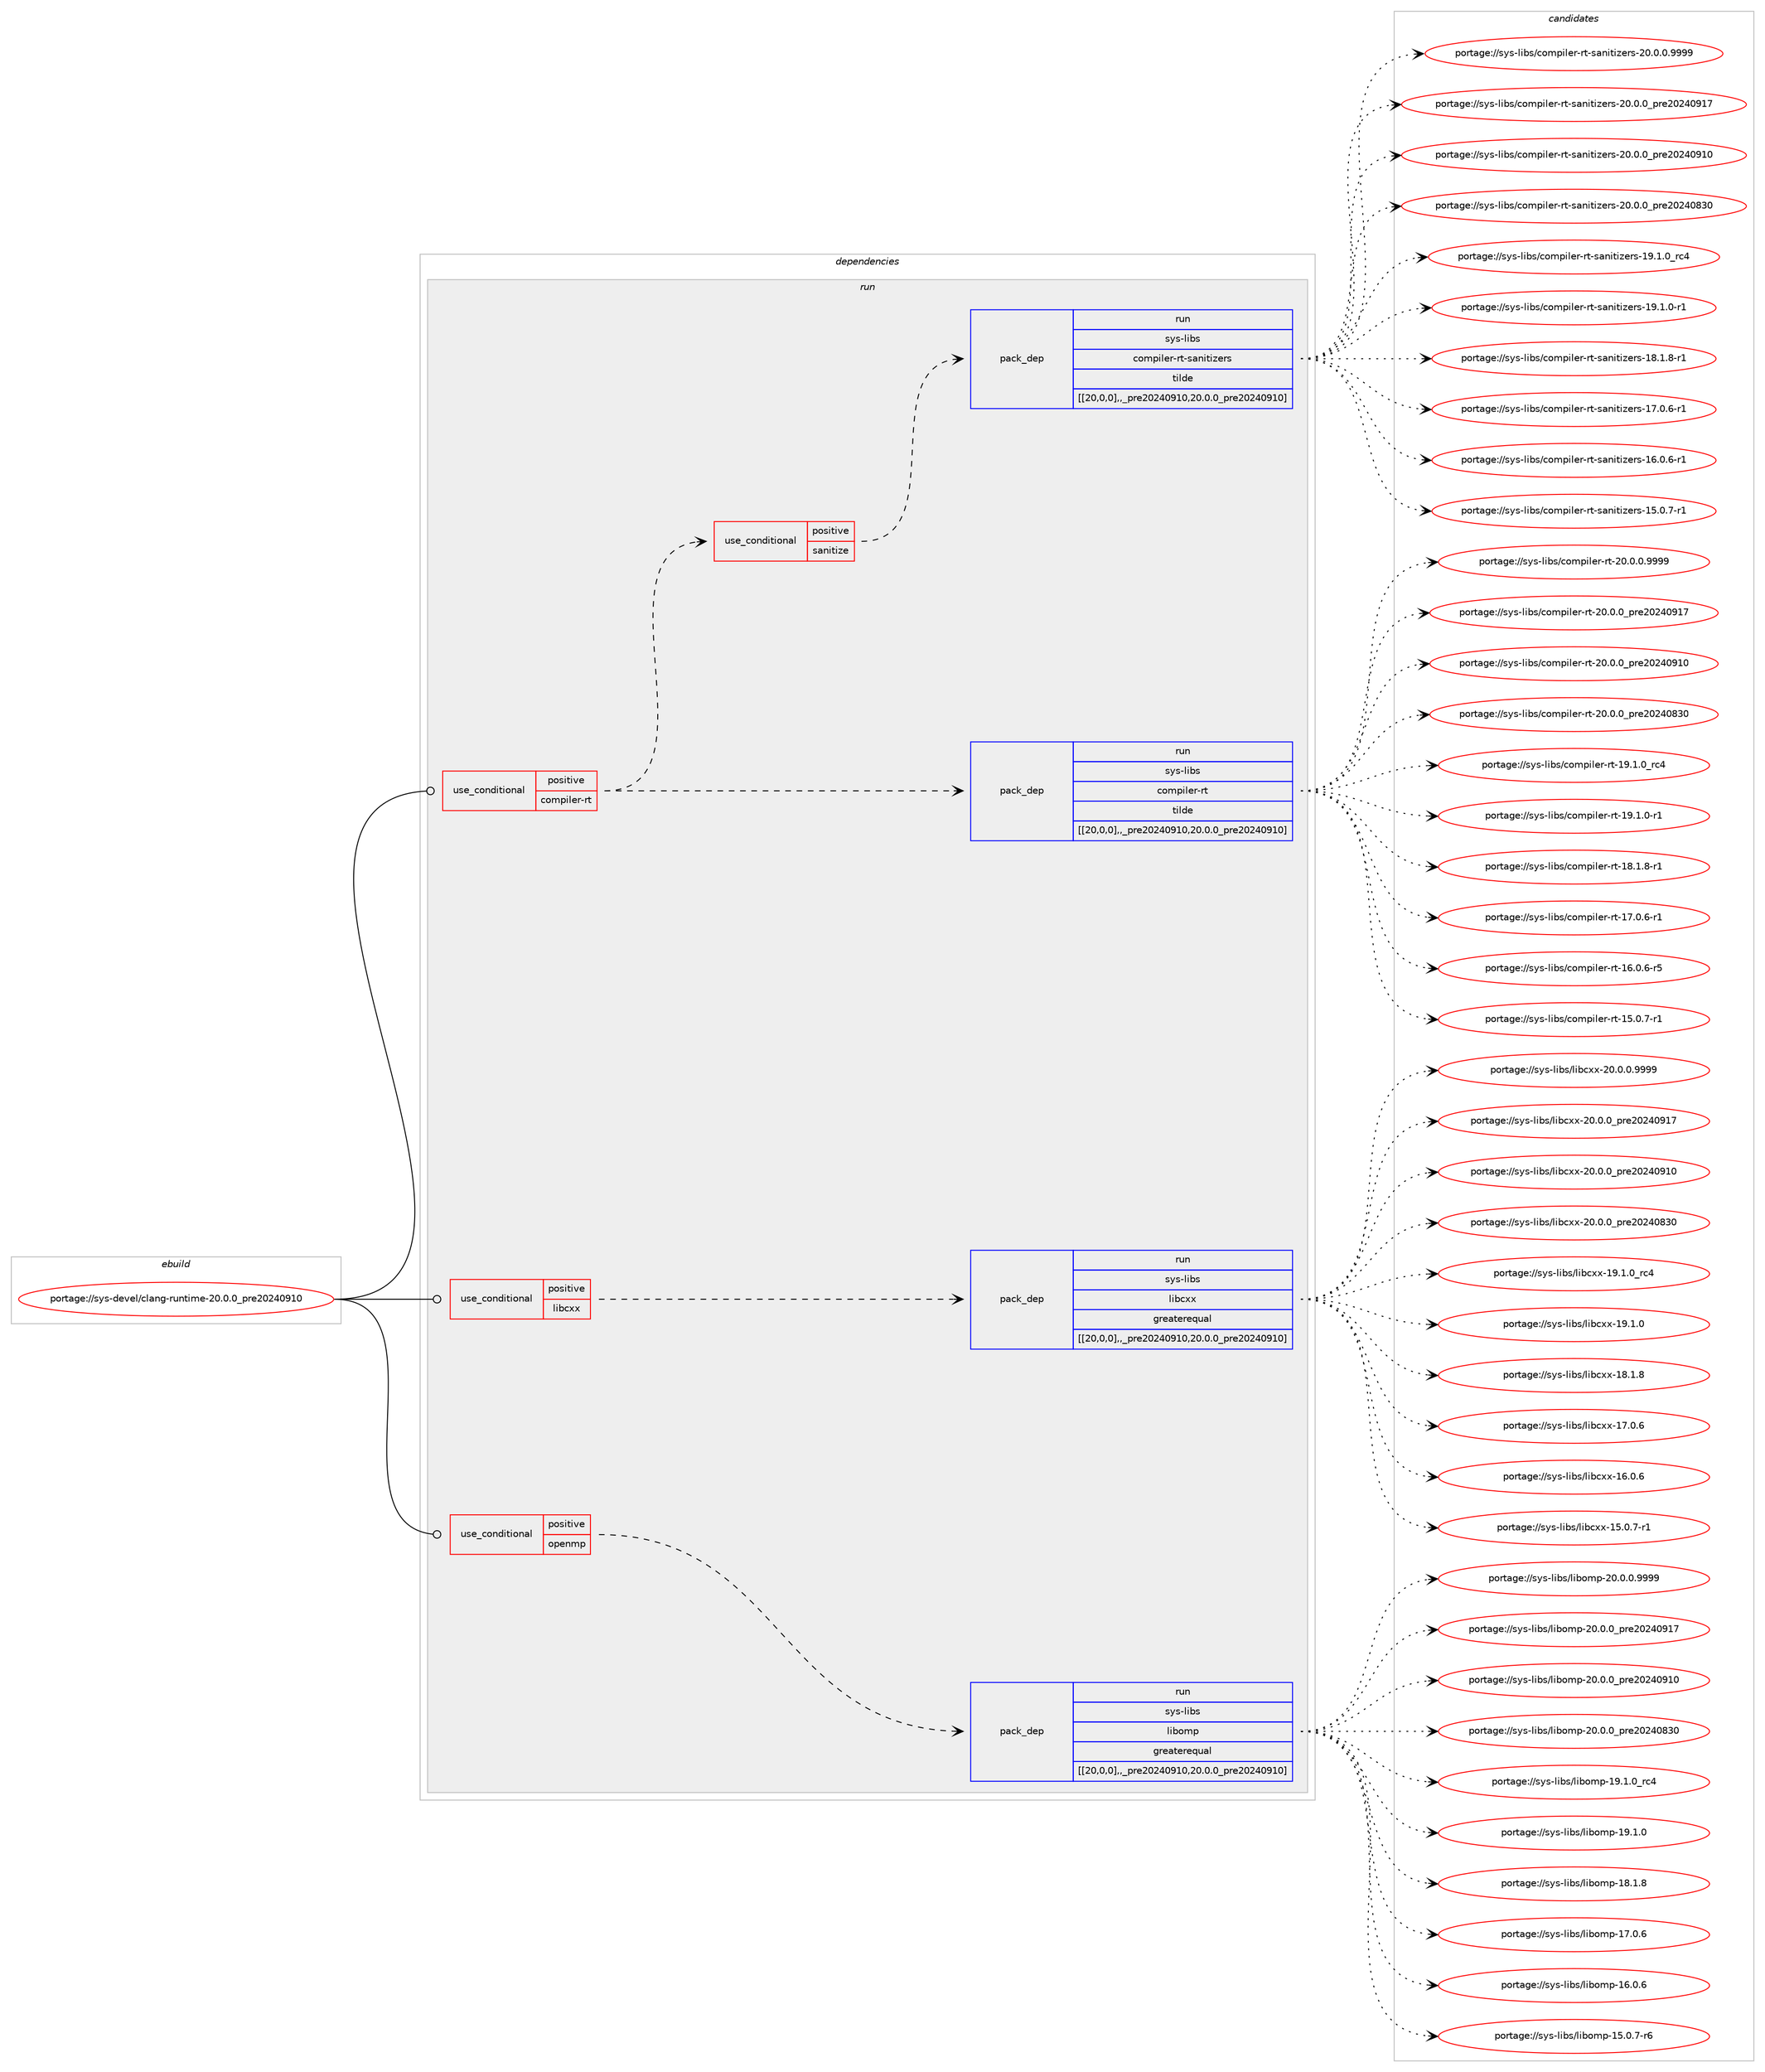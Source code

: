 digraph prolog {

# *************
# Graph options
# *************

newrank=true;
concentrate=true;
compound=true;
graph [rankdir=LR,fontname=Helvetica,fontsize=10,ranksep=1.5];#, ranksep=2.5, nodesep=0.2];
edge  [arrowhead=vee];
node  [fontname=Helvetica,fontsize=10];

# **********
# The ebuild
# **********

subgraph cluster_leftcol {
color=gray;
label=<<i>ebuild</i>>;
id [label="portage://sys-devel/clang-runtime-20.0.0_pre20240910", color=red, width=4, href="../sys-devel/clang-runtime-20.0.0_pre20240910.svg"];
}

# ****************
# The dependencies
# ****************

subgraph cluster_midcol {
color=gray;
label=<<i>dependencies</i>>;
subgraph cluster_compile {
fillcolor="#eeeeee";
style=filled;
label=<<i>compile</i>>;
}
subgraph cluster_compileandrun {
fillcolor="#eeeeee";
style=filled;
label=<<i>compile and run</i>>;
}
subgraph cluster_run {
fillcolor="#eeeeee";
style=filled;
label=<<i>run</i>>;
subgraph cond119914 {
dependency445719 [label=<<TABLE BORDER="0" CELLBORDER="1" CELLSPACING="0" CELLPADDING="4"><TR><TD ROWSPAN="3" CELLPADDING="10">use_conditional</TD></TR><TR><TD>positive</TD></TR><TR><TD>compiler-rt</TD></TR></TABLE>>, shape=none, color=red];
subgraph pack322840 {
dependency445720 [label=<<TABLE BORDER="0" CELLBORDER="1" CELLSPACING="0" CELLPADDING="4" WIDTH="220"><TR><TD ROWSPAN="6" CELLPADDING="30">pack_dep</TD></TR><TR><TD WIDTH="110">run</TD></TR><TR><TD>sys-libs</TD></TR><TR><TD>compiler-rt</TD></TR><TR><TD>tilde</TD></TR><TR><TD>[[20,0,0],,_pre20240910,20.0.0_pre20240910]</TD></TR></TABLE>>, shape=none, color=blue];
}
dependency445719:e -> dependency445720:w [weight=20,style="dashed",arrowhead="vee"];
subgraph cond119915 {
dependency445721 [label=<<TABLE BORDER="0" CELLBORDER="1" CELLSPACING="0" CELLPADDING="4"><TR><TD ROWSPAN="3" CELLPADDING="10">use_conditional</TD></TR><TR><TD>positive</TD></TR><TR><TD>sanitize</TD></TR></TABLE>>, shape=none, color=red];
subgraph pack322841 {
dependency445722 [label=<<TABLE BORDER="0" CELLBORDER="1" CELLSPACING="0" CELLPADDING="4" WIDTH="220"><TR><TD ROWSPAN="6" CELLPADDING="30">pack_dep</TD></TR><TR><TD WIDTH="110">run</TD></TR><TR><TD>sys-libs</TD></TR><TR><TD>compiler-rt-sanitizers</TD></TR><TR><TD>tilde</TD></TR><TR><TD>[[20,0,0],,_pre20240910,20.0.0_pre20240910]</TD></TR></TABLE>>, shape=none, color=blue];
}
dependency445721:e -> dependency445722:w [weight=20,style="dashed",arrowhead="vee"];
}
dependency445719:e -> dependency445721:w [weight=20,style="dashed",arrowhead="vee"];
}
id:e -> dependency445719:w [weight=20,style="solid",arrowhead="odot"];
subgraph cond119916 {
dependency445723 [label=<<TABLE BORDER="0" CELLBORDER="1" CELLSPACING="0" CELLPADDING="4"><TR><TD ROWSPAN="3" CELLPADDING="10">use_conditional</TD></TR><TR><TD>positive</TD></TR><TR><TD>libcxx</TD></TR></TABLE>>, shape=none, color=red];
subgraph pack322842 {
dependency445724 [label=<<TABLE BORDER="0" CELLBORDER="1" CELLSPACING="0" CELLPADDING="4" WIDTH="220"><TR><TD ROWSPAN="6" CELLPADDING="30">pack_dep</TD></TR><TR><TD WIDTH="110">run</TD></TR><TR><TD>sys-libs</TD></TR><TR><TD>libcxx</TD></TR><TR><TD>greaterequal</TD></TR><TR><TD>[[20,0,0],,_pre20240910,20.0.0_pre20240910]</TD></TR></TABLE>>, shape=none, color=blue];
}
dependency445723:e -> dependency445724:w [weight=20,style="dashed",arrowhead="vee"];
}
id:e -> dependency445723:w [weight=20,style="solid",arrowhead="odot"];
subgraph cond119917 {
dependency445725 [label=<<TABLE BORDER="0" CELLBORDER="1" CELLSPACING="0" CELLPADDING="4"><TR><TD ROWSPAN="3" CELLPADDING="10">use_conditional</TD></TR><TR><TD>positive</TD></TR><TR><TD>openmp</TD></TR></TABLE>>, shape=none, color=red];
subgraph pack322843 {
dependency445726 [label=<<TABLE BORDER="0" CELLBORDER="1" CELLSPACING="0" CELLPADDING="4" WIDTH="220"><TR><TD ROWSPAN="6" CELLPADDING="30">pack_dep</TD></TR><TR><TD WIDTH="110">run</TD></TR><TR><TD>sys-libs</TD></TR><TR><TD>libomp</TD></TR><TR><TD>greaterequal</TD></TR><TR><TD>[[20,0,0],,_pre20240910,20.0.0_pre20240910]</TD></TR></TABLE>>, shape=none, color=blue];
}
dependency445725:e -> dependency445726:w [weight=20,style="dashed",arrowhead="vee"];
}
id:e -> dependency445725:w [weight=20,style="solid",arrowhead="odot"];
}
}

# **************
# The candidates
# **************

subgraph cluster_choices {
rank=same;
color=gray;
label=<<i>candidates</i>>;

subgraph choice322840 {
color=black;
nodesep=1;
choice1151211154510810598115479911110911210510810111445114116455048464846484657575757 [label="portage://sys-libs/compiler-rt-20.0.0.9999", color=red, width=4,href="../sys-libs/compiler-rt-20.0.0.9999.svg"];
choice115121115451081059811547991111091121051081011144511411645504846484648951121141015048505248574955 [label="portage://sys-libs/compiler-rt-20.0.0_pre20240917", color=red, width=4,href="../sys-libs/compiler-rt-20.0.0_pre20240917.svg"];
choice115121115451081059811547991111091121051081011144511411645504846484648951121141015048505248574948 [label="portage://sys-libs/compiler-rt-20.0.0_pre20240910", color=red, width=4,href="../sys-libs/compiler-rt-20.0.0_pre20240910.svg"];
choice115121115451081059811547991111091121051081011144511411645504846484648951121141015048505248565148 [label="portage://sys-libs/compiler-rt-20.0.0_pre20240830", color=red, width=4,href="../sys-libs/compiler-rt-20.0.0_pre20240830.svg"];
choice115121115451081059811547991111091121051081011144511411645495746494648951149952 [label="portage://sys-libs/compiler-rt-19.1.0_rc4", color=red, width=4,href="../sys-libs/compiler-rt-19.1.0_rc4.svg"];
choice1151211154510810598115479911110911210510810111445114116454957464946484511449 [label="portage://sys-libs/compiler-rt-19.1.0-r1", color=red, width=4,href="../sys-libs/compiler-rt-19.1.0-r1.svg"];
choice1151211154510810598115479911110911210510810111445114116454956464946564511449 [label="portage://sys-libs/compiler-rt-18.1.8-r1", color=red, width=4,href="../sys-libs/compiler-rt-18.1.8-r1.svg"];
choice1151211154510810598115479911110911210510810111445114116454955464846544511449 [label="portage://sys-libs/compiler-rt-17.0.6-r1", color=red, width=4,href="../sys-libs/compiler-rt-17.0.6-r1.svg"];
choice1151211154510810598115479911110911210510810111445114116454954464846544511453 [label="portage://sys-libs/compiler-rt-16.0.6-r5", color=red, width=4,href="../sys-libs/compiler-rt-16.0.6-r5.svg"];
choice1151211154510810598115479911110911210510810111445114116454953464846554511449 [label="portage://sys-libs/compiler-rt-15.0.7-r1", color=red, width=4,href="../sys-libs/compiler-rt-15.0.7-r1.svg"];
dependency445720:e -> choice1151211154510810598115479911110911210510810111445114116455048464846484657575757:w [style=dotted,weight="100"];
dependency445720:e -> choice115121115451081059811547991111091121051081011144511411645504846484648951121141015048505248574955:w [style=dotted,weight="100"];
dependency445720:e -> choice115121115451081059811547991111091121051081011144511411645504846484648951121141015048505248574948:w [style=dotted,weight="100"];
dependency445720:e -> choice115121115451081059811547991111091121051081011144511411645504846484648951121141015048505248565148:w [style=dotted,weight="100"];
dependency445720:e -> choice115121115451081059811547991111091121051081011144511411645495746494648951149952:w [style=dotted,weight="100"];
dependency445720:e -> choice1151211154510810598115479911110911210510810111445114116454957464946484511449:w [style=dotted,weight="100"];
dependency445720:e -> choice1151211154510810598115479911110911210510810111445114116454956464946564511449:w [style=dotted,weight="100"];
dependency445720:e -> choice1151211154510810598115479911110911210510810111445114116454955464846544511449:w [style=dotted,weight="100"];
dependency445720:e -> choice1151211154510810598115479911110911210510810111445114116454954464846544511453:w [style=dotted,weight="100"];
dependency445720:e -> choice1151211154510810598115479911110911210510810111445114116454953464846554511449:w [style=dotted,weight="100"];
}
subgraph choice322841 {
color=black;
nodesep=1;
choice11512111545108105981154799111109112105108101114451141164511597110105116105122101114115455048464846484657575757 [label="portage://sys-libs/compiler-rt-sanitizers-20.0.0.9999", color=red, width=4,href="../sys-libs/compiler-rt-sanitizers-20.0.0.9999.svg"];
choice1151211154510810598115479911110911210510810111445114116451159711010511610512210111411545504846484648951121141015048505248574955 [label="portage://sys-libs/compiler-rt-sanitizers-20.0.0_pre20240917", color=red, width=4,href="../sys-libs/compiler-rt-sanitizers-20.0.0_pre20240917.svg"];
choice1151211154510810598115479911110911210510810111445114116451159711010511610512210111411545504846484648951121141015048505248574948 [label="portage://sys-libs/compiler-rt-sanitizers-20.0.0_pre20240910", color=red, width=4,href="../sys-libs/compiler-rt-sanitizers-20.0.0_pre20240910.svg"];
choice1151211154510810598115479911110911210510810111445114116451159711010511610512210111411545504846484648951121141015048505248565148 [label="portage://sys-libs/compiler-rt-sanitizers-20.0.0_pre20240830", color=red, width=4,href="../sys-libs/compiler-rt-sanitizers-20.0.0_pre20240830.svg"];
choice1151211154510810598115479911110911210510810111445114116451159711010511610512210111411545495746494648951149952 [label="portage://sys-libs/compiler-rt-sanitizers-19.1.0_rc4", color=red, width=4,href="../sys-libs/compiler-rt-sanitizers-19.1.0_rc4.svg"];
choice11512111545108105981154799111109112105108101114451141164511597110105116105122101114115454957464946484511449 [label="portage://sys-libs/compiler-rt-sanitizers-19.1.0-r1", color=red, width=4,href="../sys-libs/compiler-rt-sanitizers-19.1.0-r1.svg"];
choice11512111545108105981154799111109112105108101114451141164511597110105116105122101114115454956464946564511449 [label="portage://sys-libs/compiler-rt-sanitizers-18.1.8-r1", color=red, width=4,href="../sys-libs/compiler-rt-sanitizers-18.1.8-r1.svg"];
choice11512111545108105981154799111109112105108101114451141164511597110105116105122101114115454955464846544511449 [label="portage://sys-libs/compiler-rt-sanitizers-17.0.6-r1", color=red, width=4,href="../sys-libs/compiler-rt-sanitizers-17.0.6-r1.svg"];
choice11512111545108105981154799111109112105108101114451141164511597110105116105122101114115454954464846544511449 [label="portage://sys-libs/compiler-rt-sanitizers-16.0.6-r1", color=red, width=4,href="../sys-libs/compiler-rt-sanitizers-16.0.6-r1.svg"];
choice11512111545108105981154799111109112105108101114451141164511597110105116105122101114115454953464846554511449 [label="portage://sys-libs/compiler-rt-sanitizers-15.0.7-r1", color=red, width=4,href="../sys-libs/compiler-rt-sanitizers-15.0.7-r1.svg"];
dependency445722:e -> choice11512111545108105981154799111109112105108101114451141164511597110105116105122101114115455048464846484657575757:w [style=dotted,weight="100"];
dependency445722:e -> choice1151211154510810598115479911110911210510810111445114116451159711010511610512210111411545504846484648951121141015048505248574955:w [style=dotted,weight="100"];
dependency445722:e -> choice1151211154510810598115479911110911210510810111445114116451159711010511610512210111411545504846484648951121141015048505248574948:w [style=dotted,weight="100"];
dependency445722:e -> choice1151211154510810598115479911110911210510810111445114116451159711010511610512210111411545504846484648951121141015048505248565148:w [style=dotted,weight="100"];
dependency445722:e -> choice1151211154510810598115479911110911210510810111445114116451159711010511610512210111411545495746494648951149952:w [style=dotted,weight="100"];
dependency445722:e -> choice11512111545108105981154799111109112105108101114451141164511597110105116105122101114115454957464946484511449:w [style=dotted,weight="100"];
dependency445722:e -> choice11512111545108105981154799111109112105108101114451141164511597110105116105122101114115454956464946564511449:w [style=dotted,weight="100"];
dependency445722:e -> choice11512111545108105981154799111109112105108101114451141164511597110105116105122101114115454955464846544511449:w [style=dotted,weight="100"];
dependency445722:e -> choice11512111545108105981154799111109112105108101114451141164511597110105116105122101114115454954464846544511449:w [style=dotted,weight="100"];
dependency445722:e -> choice11512111545108105981154799111109112105108101114451141164511597110105116105122101114115454953464846554511449:w [style=dotted,weight="100"];
}
subgraph choice322842 {
color=black;
nodesep=1;
choice1151211154510810598115471081059899120120455048464846484657575757 [label="portage://sys-libs/libcxx-20.0.0.9999", color=red, width=4,href="../sys-libs/libcxx-20.0.0.9999.svg"];
choice115121115451081059811547108105989912012045504846484648951121141015048505248574955 [label="portage://sys-libs/libcxx-20.0.0_pre20240917", color=red, width=4,href="../sys-libs/libcxx-20.0.0_pre20240917.svg"];
choice115121115451081059811547108105989912012045504846484648951121141015048505248574948 [label="portage://sys-libs/libcxx-20.0.0_pre20240910", color=red, width=4,href="../sys-libs/libcxx-20.0.0_pre20240910.svg"];
choice115121115451081059811547108105989912012045504846484648951121141015048505248565148 [label="portage://sys-libs/libcxx-20.0.0_pre20240830", color=red, width=4,href="../sys-libs/libcxx-20.0.0_pre20240830.svg"];
choice115121115451081059811547108105989912012045495746494648951149952 [label="portage://sys-libs/libcxx-19.1.0_rc4", color=red, width=4,href="../sys-libs/libcxx-19.1.0_rc4.svg"];
choice115121115451081059811547108105989912012045495746494648 [label="portage://sys-libs/libcxx-19.1.0", color=red, width=4,href="../sys-libs/libcxx-19.1.0.svg"];
choice115121115451081059811547108105989912012045495646494656 [label="portage://sys-libs/libcxx-18.1.8", color=red, width=4,href="../sys-libs/libcxx-18.1.8.svg"];
choice115121115451081059811547108105989912012045495546484654 [label="portage://sys-libs/libcxx-17.0.6", color=red, width=4,href="../sys-libs/libcxx-17.0.6.svg"];
choice115121115451081059811547108105989912012045495446484654 [label="portage://sys-libs/libcxx-16.0.6", color=red, width=4,href="../sys-libs/libcxx-16.0.6.svg"];
choice1151211154510810598115471081059899120120454953464846554511449 [label="portage://sys-libs/libcxx-15.0.7-r1", color=red, width=4,href="../sys-libs/libcxx-15.0.7-r1.svg"];
dependency445724:e -> choice1151211154510810598115471081059899120120455048464846484657575757:w [style=dotted,weight="100"];
dependency445724:e -> choice115121115451081059811547108105989912012045504846484648951121141015048505248574955:w [style=dotted,weight="100"];
dependency445724:e -> choice115121115451081059811547108105989912012045504846484648951121141015048505248574948:w [style=dotted,weight="100"];
dependency445724:e -> choice115121115451081059811547108105989912012045504846484648951121141015048505248565148:w [style=dotted,weight="100"];
dependency445724:e -> choice115121115451081059811547108105989912012045495746494648951149952:w [style=dotted,weight="100"];
dependency445724:e -> choice115121115451081059811547108105989912012045495746494648:w [style=dotted,weight="100"];
dependency445724:e -> choice115121115451081059811547108105989912012045495646494656:w [style=dotted,weight="100"];
dependency445724:e -> choice115121115451081059811547108105989912012045495546484654:w [style=dotted,weight="100"];
dependency445724:e -> choice115121115451081059811547108105989912012045495446484654:w [style=dotted,weight="100"];
dependency445724:e -> choice1151211154510810598115471081059899120120454953464846554511449:w [style=dotted,weight="100"];
}
subgraph choice322843 {
color=black;
nodesep=1;
choice11512111545108105981154710810598111109112455048464846484657575757 [label="portage://sys-libs/libomp-20.0.0.9999", color=red, width=4,href="../sys-libs/libomp-20.0.0.9999.svg"];
choice1151211154510810598115471081059811110911245504846484648951121141015048505248574955 [label="portage://sys-libs/libomp-20.0.0_pre20240917", color=red, width=4,href="../sys-libs/libomp-20.0.0_pre20240917.svg"];
choice1151211154510810598115471081059811110911245504846484648951121141015048505248574948 [label="portage://sys-libs/libomp-20.0.0_pre20240910", color=red, width=4,href="../sys-libs/libomp-20.0.0_pre20240910.svg"];
choice1151211154510810598115471081059811110911245504846484648951121141015048505248565148 [label="portage://sys-libs/libomp-20.0.0_pre20240830", color=red, width=4,href="../sys-libs/libomp-20.0.0_pre20240830.svg"];
choice1151211154510810598115471081059811110911245495746494648951149952 [label="portage://sys-libs/libomp-19.1.0_rc4", color=red, width=4,href="../sys-libs/libomp-19.1.0_rc4.svg"];
choice1151211154510810598115471081059811110911245495746494648 [label="portage://sys-libs/libomp-19.1.0", color=red, width=4,href="../sys-libs/libomp-19.1.0.svg"];
choice1151211154510810598115471081059811110911245495646494656 [label="portage://sys-libs/libomp-18.1.8", color=red, width=4,href="../sys-libs/libomp-18.1.8.svg"];
choice1151211154510810598115471081059811110911245495546484654 [label="portage://sys-libs/libomp-17.0.6", color=red, width=4,href="../sys-libs/libomp-17.0.6.svg"];
choice1151211154510810598115471081059811110911245495446484654 [label="portage://sys-libs/libomp-16.0.6", color=red, width=4,href="../sys-libs/libomp-16.0.6.svg"];
choice11512111545108105981154710810598111109112454953464846554511454 [label="portage://sys-libs/libomp-15.0.7-r6", color=red, width=4,href="../sys-libs/libomp-15.0.7-r6.svg"];
dependency445726:e -> choice11512111545108105981154710810598111109112455048464846484657575757:w [style=dotted,weight="100"];
dependency445726:e -> choice1151211154510810598115471081059811110911245504846484648951121141015048505248574955:w [style=dotted,weight="100"];
dependency445726:e -> choice1151211154510810598115471081059811110911245504846484648951121141015048505248574948:w [style=dotted,weight="100"];
dependency445726:e -> choice1151211154510810598115471081059811110911245504846484648951121141015048505248565148:w [style=dotted,weight="100"];
dependency445726:e -> choice1151211154510810598115471081059811110911245495746494648951149952:w [style=dotted,weight="100"];
dependency445726:e -> choice1151211154510810598115471081059811110911245495746494648:w [style=dotted,weight="100"];
dependency445726:e -> choice1151211154510810598115471081059811110911245495646494656:w [style=dotted,weight="100"];
dependency445726:e -> choice1151211154510810598115471081059811110911245495546484654:w [style=dotted,weight="100"];
dependency445726:e -> choice1151211154510810598115471081059811110911245495446484654:w [style=dotted,weight="100"];
dependency445726:e -> choice11512111545108105981154710810598111109112454953464846554511454:w [style=dotted,weight="100"];
}
}

}
